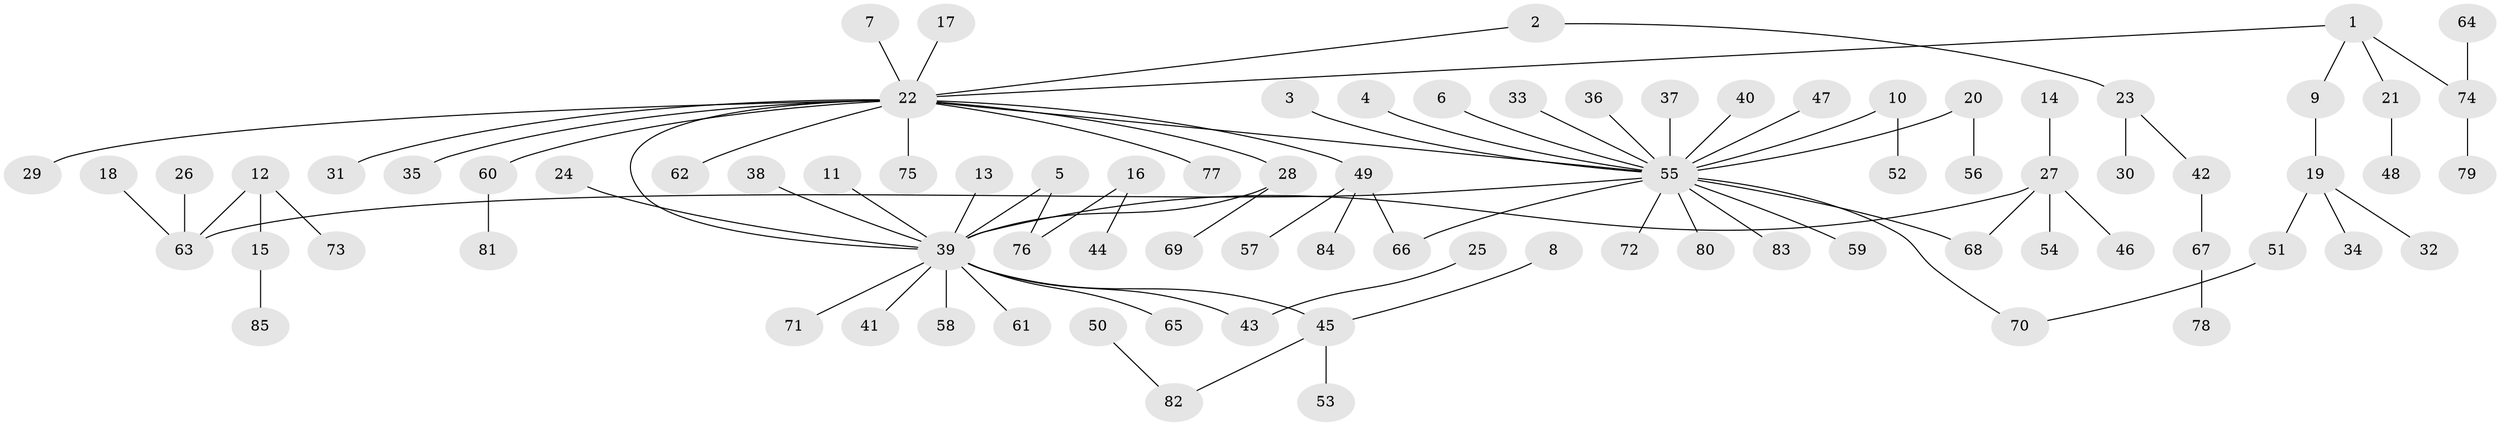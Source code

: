 // original degree distribution, {2: 0.2066115702479339, 17: 0.008264462809917356, 16: 0.008264462809917356, 4: 0.03305785123966942, 21: 0.008264462809917356, 1: 0.6115702479338843, 5: 0.03305785123966942, 3: 0.08264462809917356, 6: 0.008264462809917356}
// Generated by graph-tools (version 1.1) at 2025/36/03/04/25 23:36:50]
// undirected, 85 vertices, 88 edges
graph export_dot {
  node [color=gray90,style=filled];
  1;
  2;
  3;
  4;
  5;
  6;
  7;
  8;
  9;
  10;
  11;
  12;
  13;
  14;
  15;
  16;
  17;
  18;
  19;
  20;
  21;
  22;
  23;
  24;
  25;
  26;
  27;
  28;
  29;
  30;
  31;
  32;
  33;
  34;
  35;
  36;
  37;
  38;
  39;
  40;
  41;
  42;
  43;
  44;
  45;
  46;
  47;
  48;
  49;
  50;
  51;
  52;
  53;
  54;
  55;
  56;
  57;
  58;
  59;
  60;
  61;
  62;
  63;
  64;
  65;
  66;
  67;
  68;
  69;
  70;
  71;
  72;
  73;
  74;
  75;
  76;
  77;
  78;
  79;
  80;
  81;
  82;
  83;
  84;
  85;
  1 -- 9 [weight=1.0];
  1 -- 21 [weight=1.0];
  1 -- 22 [weight=1.0];
  1 -- 74 [weight=1.0];
  2 -- 22 [weight=1.0];
  2 -- 23 [weight=1.0];
  3 -- 55 [weight=1.0];
  4 -- 55 [weight=1.0];
  5 -- 39 [weight=1.0];
  5 -- 76 [weight=1.0];
  6 -- 55 [weight=1.0];
  7 -- 22 [weight=1.0];
  8 -- 45 [weight=1.0];
  9 -- 19 [weight=1.0];
  10 -- 52 [weight=1.0];
  10 -- 55 [weight=1.0];
  11 -- 39 [weight=1.0];
  12 -- 15 [weight=1.0];
  12 -- 63 [weight=1.0];
  12 -- 73 [weight=1.0];
  13 -- 39 [weight=1.0];
  14 -- 27 [weight=1.0];
  15 -- 85 [weight=1.0];
  16 -- 44 [weight=1.0];
  16 -- 76 [weight=1.0];
  17 -- 22 [weight=1.0];
  18 -- 63 [weight=1.0];
  19 -- 32 [weight=1.0];
  19 -- 34 [weight=1.0];
  19 -- 51 [weight=1.0];
  20 -- 55 [weight=1.0];
  20 -- 56 [weight=1.0];
  21 -- 48 [weight=1.0];
  22 -- 28 [weight=1.0];
  22 -- 29 [weight=1.0];
  22 -- 31 [weight=1.0];
  22 -- 35 [weight=1.0];
  22 -- 39 [weight=1.0];
  22 -- 49 [weight=1.0];
  22 -- 55 [weight=1.0];
  22 -- 60 [weight=1.0];
  22 -- 62 [weight=1.0];
  22 -- 75 [weight=1.0];
  22 -- 77 [weight=1.0];
  23 -- 30 [weight=1.0];
  23 -- 42 [weight=1.0];
  24 -- 39 [weight=1.0];
  25 -- 43 [weight=1.0];
  26 -- 63 [weight=1.0];
  27 -- 39 [weight=1.0];
  27 -- 46 [weight=1.0];
  27 -- 54 [weight=1.0];
  27 -- 68 [weight=1.0];
  28 -- 39 [weight=1.0];
  28 -- 69 [weight=1.0];
  33 -- 55 [weight=1.0];
  36 -- 55 [weight=1.0];
  37 -- 55 [weight=1.0];
  38 -- 39 [weight=1.0];
  39 -- 41 [weight=1.0];
  39 -- 43 [weight=1.0];
  39 -- 45 [weight=1.0];
  39 -- 58 [weight=1.0];
  39 -- 61 [weight=1.0];
  39 -- 65 [weight=1.0];
  39 -- 71 [weight=1.0];
  40 -- 55 [weight=1.0];
  42 -- 67 [weight=1.0];
  45 -- 53 [weight=1.0];
  45 -- 82 [weight=1.0];
  47 -- 55 [weight=1.0];
  49 -- 57 [weight=1.0];
  49 -- 66 [weight=1.0];
  49 -- 84 [weight=1.0];
  50 -- 82 [weight=1.0];
  51 -- 70 [weight=1.0];
  55 -- 59 [weight=1.0];
  55 -- 63 [weight=1.0];
  55 -- 66 [weight=1.0];
  55 -- 68 [weight=1.0];
  55 -- 70 [weight=1.0];
  55 -- 72 [weight=1.0];
  55 -- 80 [weight=1.0];
  55 -- 83 [weight=1.0];
  60 -- 81 [weight=1.0];
  64 -- 74 [weight=1.0];
  67 -- 78 [weight=1.0];
  74 -- 79 [weight=1.0];
}
